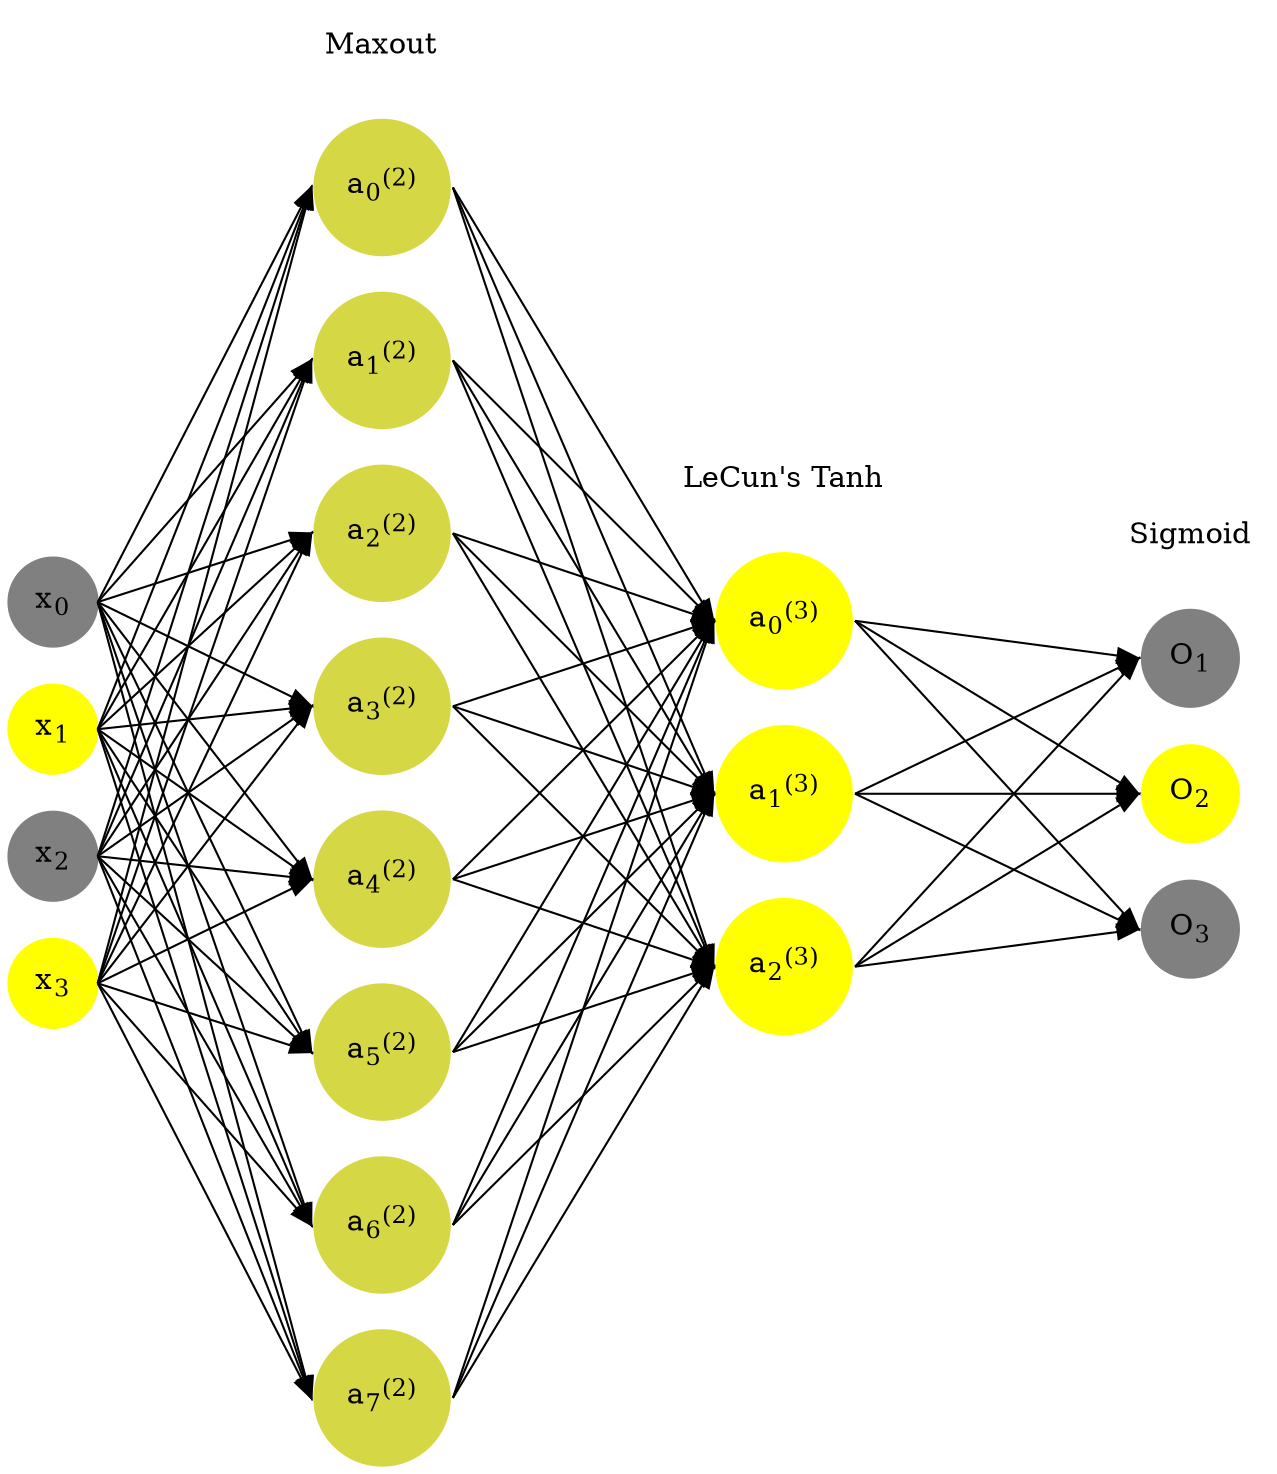 digraph G {
	rankdir = LR;
	splines=false;
	edge[style=invis];
	ranksep= 1.4;
	{
	node [shape=circle, color="0.1667, 0.0, 0.5", style=filled, fillcolor="0.1667, 0.0, 0.5"];
	x0 [label=<x<sub>0</sub>>];
	}
	{
	node [shape=circle, color="0.1667, 1.0, 1.0", style=filled, fillcolor="0.1667, 1.0, 1.0"];
	x1 [label=<x<sub>1</sub>>];
	}
	{
	node [shape=circle, color="0.1667, 0.0, 0.5", style=filled, fillcolor="0.1667, 0.0, 0.5"];
	x2 [label=<x<sub>2</sub>>];
	}
	{
	node [shape=circle, color="0.1667, 1.0, 1.0", style=filled, fillcolor="0.1667, 1.0, 1.0"];
	x3 [label=<x<sub>3</sub>>];
	}
	{
	node [shape=circle, color="0.1667, 0.679878, 0.839939", style=filled, fillcolor="0.1667, 0.679878, 0.839939"];
	a02 [label=<a<sub>0</sub><sup>(2)</sup>>];
	}
	{
	node [shape=circle, color="0.1667, 0.679878, 0.839939", style=filled, fillcolor="0.1667, 0.679878, 0.839939"];
	a12 [label=<a<sub>1</sub><sup>(2)</sup>>];
	}
	{
	node [shape=circle, color="0.1667, 0.679878, 0.839939", style=filled, fillcolor="0.1667, 0.679878, 0.839939"];
	a22 [label=<a<sub>2</sub><sup>(2)</sup>>];
	}
	{
	node [shape=circle, color="0.1667, 0.679878, 0.839939", style=filled, fillcolor="0.1667, 0.679878, 0.839939"];
	a32 [label=<a<sub>3</sub><sup>(2)</sup>>];
	}
	{
	node [shape=circle, color="0.1667, 0.679878, 0.839939", style=filled, fillcolor="0.1667, 0.679878, 0.839939"];
	a42 [label=<a<sub>4</sub><sup>(2)</sup>>];
	}
	{
	node [shape=circle, color="0.1667, 0.679878, 0.839939", style=filled, fillcolor="0.1667, 0.679878, 0.839939"];
	a52 [label=<a<sub>5</sub><sup>(2)</sup>>];
	}
	{
	node [shape=circle, color="0.1667, 0.679878, 0.839939", style=filled, fillcolor="0.1667, 0.679878, 0.839939"];
	a62 [label=<a<sub>6</sub><sup>(2)</sup>>];
	}
	{
	node [shape=circle, color="0.1667, 0.679878, 0.839939", style=filled, fillcolor="0.1667, 0.679878, 0.839939"];
	a72 [label=<a<sub>7</sub><sup>(2)</sup>>];
	}
	{
	node [shape=circle, color="0.1667, 1.586570, 1.293285", style=filled, fillcolor="0.1667, 1.586570, 1.293285"];
	a03 [label=<a<sub>0</sub><sup>(3)</sup>>];
	}
	{
	node [shape=circle, color="0.1667, 1.599489, 1.299745", style=filled, fillcolor="0.1667, 1.599489, 1.299745"];
	a13 [label=<a<sub>1</sub><sup>(3)</sup>>];
	}
	{
	node [shape=circle, color="0.1667, 1.474990, 1.237495", style=filled, fillcolor="0.1667, 1.474990, 1.237495"];
	a23 [label=<a<sub>2</sub><sup>(3)</sup>>];
	}
	{
	node [shape=circle, color="0.1667, 0.0, 0.5", style=filled, fillcolor="0.1667, 0.0, 0.5"];
	O1 [label=<O<sub>1</sub>>];
	}
	{
	node [shape=circle, color="0.1667, 1.0, 1.0", style=filled, fillcolor="0.1667, 1.0, 1.0"];
	O2 [label=<O<sub>2</sub>>];
	}
	{
	node [shape=circle, color="0.1667, 0.0, 0.5", style=filled, fillcolor="0.1667, 0.0, 0.5"];
	O3 [label=<O<sub>3</sub>>];
	}
	{
	rank=same;
	x0->x1->x2->x3;
	}
	{
	rank=same;
	a02->a12->a22->a32->a42->a52->a62->a72;
	}
	{
	rank=same;
	a03->a13->a23;
	}
	{
	rank=same;
	O1->O2->O3;
	}
	l1 [shape=plaintext,label="Maxout"];
	l1->a02;
	{rank=same; l1;a02};
	l2 [shape=plaintext,label="LeCun's Tanh"];
	l2->a03;
	{rank=same; l2;a03};
	l3 [shape=plaintext,label="Sigmoid"];
	l3->O1;
	{rank=same; l3;O1};
edge[style=solid, tailport=e, headport=w];
	{x0;x1;x2;x3} -> {a02;a12;a22;a32;a42;a52;a62;a72};
	{a02;a12;a22;a32;a42;a52;a62;a72} -> {a03;a13;a23};
	{a03;a13;a23} -> {O1,O2,O3};
}